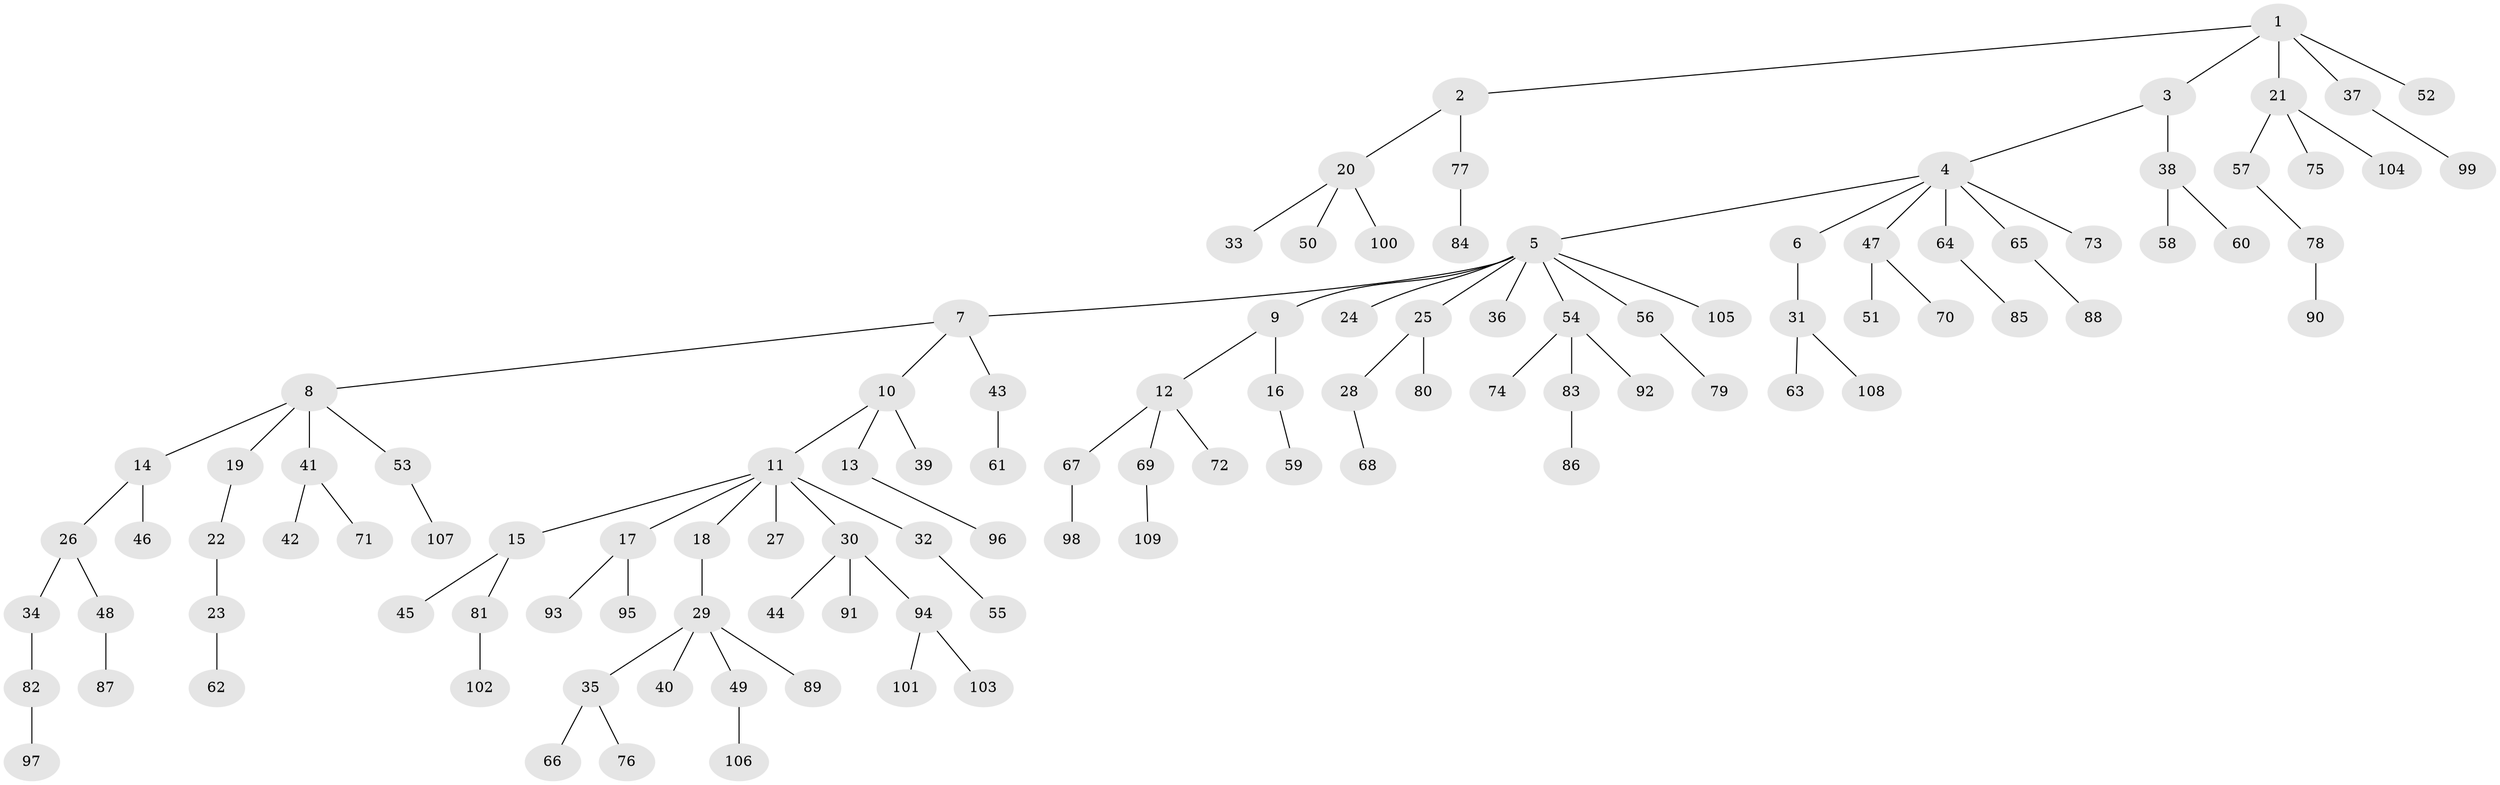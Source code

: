 // Generated by graph-tools (version 1.1) at 2025/11/02/27/25 16:11:27]
// undirected, 109 vertices, 108 edges
graph export_dot {
graph [start="1"]
  node [color=gray90,style=filled];
  1;
  2;
  3;
  4;
  5;
  6;
  7;
  8;
  9;
  10;
  11;
  12;
  13;
  14;
  15;
  16;
  17;
  18;
  19;
  20;
  21;
  22;
  23;
  24;
  25;
  26;
  27;
  28;
  29;
  30;
  31;
  32;
  33;
  34;
  35;
  36;
  37;
  38;
  39;
  40;
  41;
  42;
  43;
  44;
  45;
  46;
  47;
  48;
  49;
  50;
  51;
  52;
  53;
  54;
  55;
  56;
  57;
  58;
  59;
  60;
  61;
  62;
  63;
  64;
  65;
  66;
  67;
  68;
  69;
  70;
  71;
  72;
  73;
  74;
  75;
  76;
  77;
  78;
  79;
  80;
  81;
  82;
  83;
  84;
  85;
  86;
  87;
  88;
  89;
  90;
  91;
  92;
  93;
  94;
  95;
  96;
  97;
  98;
  99;
  100;
  101;
  102;
  103;
  104;
  105;
  106;
  107;
  108;
  109;
  1 -- 2;
  1 -- 3;
  1 -- 21;
  1 -- 37;
  1 -- 52;
  2 -- 20;
  2 -- 77;
  3 -- 4;
  3 -- 38;
  4 -- 5;
  4 -- 6;
  4 -- 47;
  4 -- 64;
  4 -- 65;
  4 -- 73;
  5 -- 7;
  5 -- 9;
  5 -- 24;
  5 -- 25;
  5 -- 36;
  5 -- 54;
  5 -- 56;
  5 -- 105;
  6 -- 31;
  7 -- 8;
  7 -- 10;
  7 -- 43;
  8 -- 14;
  8 -- 19;
  8 -- 41;
  8 -- 53;
  9 -- 12;
  9 -- 16;
  10 -- 11;
  10 -- 13;
  10 -- 39;
  11 -- 15;
  11 -- 17;
  11 -- 18;
  11 -- 27;
  11 -- 30;
  11 -- 32;
  12 -- 67;
  12 -- 69;
  12 -- 72;
  13 -- 96;
  14 -- 26;
  14 -- 46;
  15 -- 45;
  15 -- 81;
  16 -- 59;
  17 -- 93;
  17 -- 95;
  18 -- 29;
  19 -- 22;
  20 -- 33;
  20 -- 50;
  20 -- 100;
  21 -- 57;
  21 -- 75;
  21 -- 104;
  22 -- 23;
  23 -- 62;
  25 -- 28;
  25 -- 80;
  26 -- 34;
  26 -- 48;
  28 -- 68;
  29 -- 35;
  29 -- 40;
  29 -- 49;
  29 -- 89;
  30 -- 44;
  30 -- 91;
  30 -- 94;
  31 -- 63;
  31 -- 108;
  32 -- 55;
  34 -- 82;
  35 -- 66;
  35 -- 76;
  37 -- 99;
  38 -- 58;
  38 -- 60;
  41 -- 42;
  41 -- 71;
  43 -- 61;
  47 -- 51;
  47 -- 70;
  48 -- 87;
  49 -- 106;
  53 -- 107;
  54 -- 74;
  54 -- 83;
  54 -- 92;
  56 -- 79;
  57 -- 78;
  64 -- 85;
  65 -- 88;
  67 -- 98;
  69 -- 109;
  77 -- 84;
  78 -- 90;
  81 -- 102;
  82 -- 97;
  83 -- 86;
  94 -- 101;
  94 -- 103;
}
